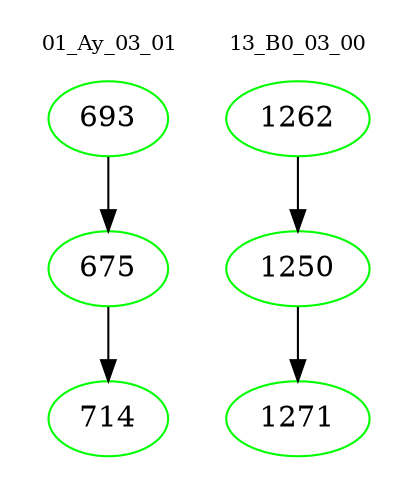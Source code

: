 digraph{
subgraph cluster_0 {
color = white
label = "01_Ay_03_01";
fontsize=10;
T0_693 [label="693", color="green"]
T0_693 -> T0_675 [color="black"]
T0_675 [label="675", color="green"]
T0_675 -> T0_714 [color="black"]
T0_714 [label="714", color="green"]
}
subgraph cluster_1 {
color = white
label = "13_B0_03_00";
fontsize=10;
T1_1262 [label="1262", color="green"]
T1_1262 -> T1_1250 [color="black"]
T1_1250 [label="1250", color="green"]
T1_1250 -> T1_1271 [color="black"]
T1_1271 [label="1271", color="green"]
}
}
